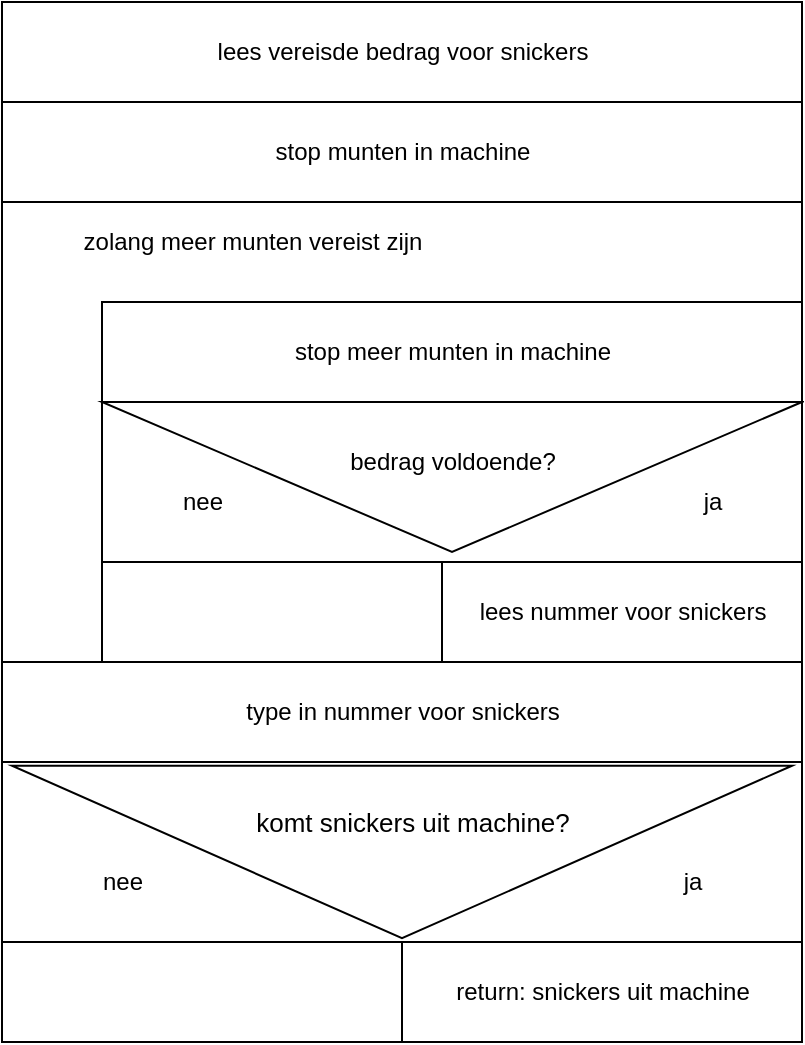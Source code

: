 <mxfile>
    <diagram id="SxU5XVyyQLdi-5wYzOt0" name="Page-1">
        <mxGraphModel dx="975" dy="560" grid="1" gridSize="10" guides="1" tooltips="1" connect="1" arrows="1" fold="1" page="1" pageScale="1" pageWidth="827" pageHeight="1169" math="0" shadow="0">
            <root>
                <mxCell id="0"/>
                <mxCell id="1" parent="0"/>
                <mxCell id="5" value="" style="whiteSpace=wrap;html=1;" parent="1" vertex="1">
                    <mxGeometry x="130" y="180" width="400" height="420" as="geometry"/>
                </mxCell>
                <mxCell id="14" value="" style="whiteSpace=wrap;html=1;" parent="1" vertex="1">
                    <mxGeometry x="180" y="280" width="350" height="80" as="geometry"/>
                </mxCell>
                <mxCell id="2" value="" style="whiteSpace=wrap;html=1;" parent="1" vertex="1">
                    <mxGeometry x="130" y="80" width="400" height="50" as="geometry"/>
                </mxCell>
                <mxCell id="4" value="" style="whiteSpace=wrap;html=1;" parent="1" vertex="1">
                    <mxGeometry x="130" y="130" width="400" height="50" as="geometry"/>
                </mxCell>
                <mxCell id="6" value="lees vereisde bedrag voor snickers" style="text;html=1;resizable=0;autosize=1;align=center;verticalAlign=middle;points=[];fillColor=none;strokeColor=none;rounded=0;fontSize=12;" parent="1" vertex="1">
                    <mxGeometry x="230" y="95" width="200" height="20" as="geometry"/>
                </mxCell>
                <mxCell id="8" value="stop munten in machine" style="text;html=1;resizable=0;autosize=1;align=center;verticalAlign=middle;points=[];fillColor=none;strokeColor=none;rounded=0;fontSize=12;" parent="1" vertex="1">
                    <mxGeometry x="260" y="145" width="140" height="20" as="geometry"/>
                </mxCell>
                <mxCell id="9" value="zolang meer munten vereist zijn" style="text;html=1;resizable=0;autosize=1;align=center;verticalAlign=middle;points=[];fillColor=none;strokeColor=none;rounded=0;fontSize=12;" parent="1" vertex="1">
                    <mxGeometry x="160" y="190" width="190" height="20" as="geometry"/>
                </mxCell>
                <mxCell id="10" value="" style="triangle;whiteSpace=wrap;html=1;fontSize=14;rotation=90;" parent="1" vertex="1">
                    <mxGeometry x="317.5" y="142.5" width="75" height="350" as="geometry"/>
                </mxCell>
                <mxCell id="11" value="" style="whiteSpace=wrap;html=1;" parent="1" vertex="1">
                    <mxGeometry x="180" y="230" width="350" height="50" as="geometry"/>
                </mxCell>
                <mxCell id="12" value="stop meer munten in machine" style="text;html=1;resizable=0;autosize=1;align=center;verticalAlign=middle;points=[];fillColor=none;strokeColor=none;rounded=0;fontSize=12;" parent="1" vertex="1">
                    <mxGeometry x="270" y="245" width="170" height="20" as="geometry"/>
                </mxCell>
                <mxCell id="13" value="bedrag voldoende?" style="text;html=1;resizable=0;autosize=1;align=center;verticalAlign=middle;points=[];fillColor=none;strokeColor=none;rounded=0;fontSize=12;" parent="1" vertex="1">
                    <mxGeometry x="295" y="300" width="120" height="20" as="geometry"/>
                </mxCell>
                <mxCell id="15" value="ja" style="text;html=1;resizable=0;autosize=1;align=center;verticalAlign=middle;points=[];fillColor=none;strokeColor=none;rounded=0;fontSize=12;" parent="1" vertex="1">
                    <mxGeometry x="470" y="320" width="30" height="20" as="geometry"/>
                </mxCell>
                <mxCell id="16" value="nee" style="text;html=1;resizable=0;autosize=1;align=center;verticalAlign=middle;points=[];fillColor=none;strokeColor=none;rounded=0;fontSize=12;" parent="1" vertex="1">
                    <mxGeometry x="210" y="320" width="40" height="20" as="geometry"/>
                </mxCell>
                <mxCell id="17" value="" style="whiteSpace=wrap;html=1;" parent="1" vertex="1">
                    <mxGeometry x="350" y="360" width="180" height="50" as="geometry"/>
                </mxCell>
                <mxCell id="18" value="" style="whiteSpace=wrap;html=1;" parent="1" vertex="1">
                    <mxGeometry x="180" y="360" width="170" height="50" as="geometry"/>
                </mxCell>
                <mxCell id="19" value="" style="whiteSpace=wrap;html=1;" parent="1" vertex="1">
                    <mxGeometry x="130" y="410" width="400" height="70" as="geometry"/>
                </mxCell>
                <mxCell id="20" value="" style="whiteSpace=wrap;html=1;" parent="1" vertex="1">
                    <mxGeometry x="130" y="460" width="400" height="90" as="geometry"/>
                </mxCell>
                <mxCell id="21" value="lees nummer voor snickers" style="text;html=1;resizable=0;autosize=1;align=center;verticalAlign=middle;points=[];fillColor=none;strokeColor=none;rounded=0;fontSize=12;" parent="1" vertex="1">
                    <mxGeometry x="360" y="375" width="160" height="20" as="geometry"/>
                </mxCell>
                <mxCell id="22" value="type in nummer voor snickers" style="text;html=1;resizable=0;autosize=1;align=center;verticalAlign=middle;points=[];fillColor=none;strokeColor=none;rounded=0;fontSize=12;" parent="1" vertex="1">
                    <mxGeometry x="245" y="425" width="170" height="20" as="geometry"/>
                </mxCell>
                <mxCell id="23" value="" style="triangle;whiteSpace=wrap;html=1;fontSize=14;rotation=90;" parent="1" vertex="1">
                    <mxGeometry x="286.87" y="310" width="86.25" height="390" as="geometry"/>
                </mxCell>
                <mxCell id="24" value="" style="whiteSpace=wrap;html=1;" parent="1" vertex="1">
                    <mxGeometry x="330" y="550" width="200" height="50" as="geometry"/>
                </mxCell>
                <mxCell id="25" value="" style="whiteSpace=wrap;html=1;" parent="1" vertex="1">
                    <mxGeometry x="130" y="550" width="200" height="50" as="geometry"/>
                </mxCell>
                <mxCell id="26" value="nee" style="text;html=1;resizable=0;autosize=1;align=center;verticalAlign=middle;points=[];fillColor=none;strokeColor=none;rounded=0;fontSize=12;" parent="1" vertex="1">
                    <mxGeometry x="170" y="510" width="40" height="20" as="geometry"/>
                </mxCell>
                <mxCell id="27" value="ja" style="text;html=1;resizable=0;autosize=1;align=center;verticalAlign=middle;points=[];fillColor=none;strokeColor=none;rounded=0;fontSize=12;" parent="1" vertex="1">
                    <mxGeometry x="460" y="510" width="30" height="20" as="geometry"/>
                </mxCell>
                <mxCell id="28" value="komt snickers uit machine?" style="text;html=1;resizable=0;autosize=1;align=center;verticalAlign=middle;points=[];fillColor=none;strokeColor=none;rounded=0;fontSize=13;" parent="1" vertex="1">
                    <mxGeometry x="250" y="480" width="170" height="20" as="geometry"/>
                </mxCell>
                <mxCell id="31" value="return: snickers uit machine" style="text;html=1;resizable=0;autosize=1;align=center;verticalAlign=middle;points=[];fillColor=none;strokeColor=none;rounded=0;" vertex="1" parent="1">
                    <mxGeometry x="350" y="565" width="160" height="20" as="geometry"/>
                </mxCell>
            </root>
        </mxGraphModel>
    </diagram>
</mxfile>